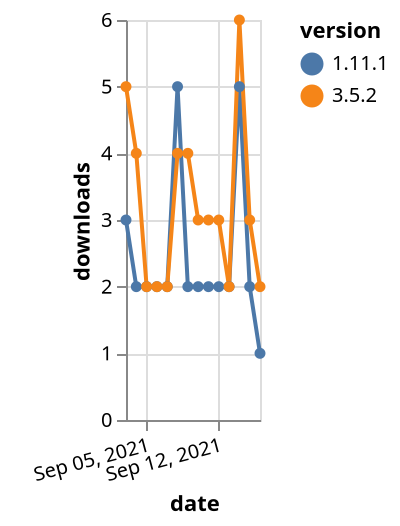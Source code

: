 {"$schema": "https://vega.github.io/schema/vega-lite/v5.json", "description": "A simple bar chart with embedded data.", "data": {"values": [{"date": "2021-09-03", "total": 9255, "delta": 3, "version": "1.11.1"}, {"date": "2021-09-04", "total": 9257, "delta": 2, "version": "1.11.1"}, {"date": "2021-09-05", "total": 9259, "delta": 2, "version": "1.11.1"}, {"date": "2021-09-06", "total": 9261, "delta": 2, "version": "1.11.1"}, {"date": "2021-09-07", "total": 9263, "delta": 2, "version": "1.11.1"}, {"date": "2021-09-08", "total": 9268, "delta": 5, "version": "1.11.1"}, {"date": "2021-09-09", "total": 9270, "delta": 2, "version": "1.11.1"}, {"date": "2021-09-10", "total": 9272, "delta": 2, "version": "1.11.1"}, {"date": "2021-09-11", "total": 9274, "delta": 2, "version": "1.11.1"}, {"date": "2021-09-12", "total": 9276, "delta": 2, "version": "1.11.1"}, {"date": "2021-09-13", "total": 9278, "delta": 2, "version": "1.11.1"}, {"date": "2021-09-14", "total": 9283, "delta": 5, "version": "1.11.1"}, {"date": "2021-09-15", "total": 9285, "delta": 2, "version": "1.11.1"}, {"date": "2021-09-16", "total": 9286, "delta": 1, "version": "1.11.1"}, {"date": "2021-09-03", "total": 3502, "delta": 5, "version": "3.5.2"}, {"date": "2021-09-04", "total": 3506, "delta": 4, "version": "3.5.2"}, {"date": "2021-09-05", "total": 3508, "delta": 2, "version": "3.5.2"}, {"date": "2021-09-06", "total": 3510, "delta": 2, "version": "3.5.2"}, {"date": "2021-09-07", "total": 3512, "delta": 2, "version": "3.5.2"}, {"date": "2021-09-08", "total": 3516, "delta": 4, "version": "3.5.2"}, {"date": "2021-09-09", "total": 3520, "delta": 4, "version": "3.5.2"}, {"date": "2021-09-10", "total": 3523, "delta": 3, "version": "3.5.2"}, {"date": "2021-09-11", "total": 3526, "delta": 3, "version": "3.5.2"}, {"date": "2021-09-12", "total": 3529, "delta": 3, "version": "3.5.2"}, {"date": "2021-09-13", "total": 3531, "delta": 2, "version": "3.5.2"}, {"date": "2021-09-14", "total": 3537, "delta": 6, "version": "3.5.2"}, {"date": "2021-09-15", "total": 3540, "delta": 3, "version": "3.5.2"}, {"date": "2021-09-16", "total": 3542, "delta": 2, "version": "3.5.2"}]}, "width": "container", "mark": {"type": "line", "point": {"filled": true}}, "encoding": {"x": {"field": "date", "type": "temporal", "timeUnit": "yearmonthdate", "title": "date", "axis": {"labelAngle": -15}}, "y": {"field": "delta", "type": "quantitative", "title": "downloads"}, "color": {"field": "version", "type": "nominal"}, "tooltip": {"field": "delta"}}}